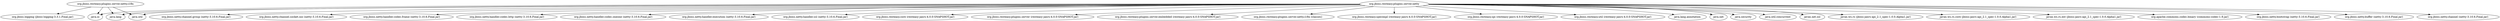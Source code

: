 digraph "classes" {
    // Path: /home/rsearls/j1/Resteasy/server-adapters/resteasy-netty/target/classes
   "org.jboss.resteasy.plugins.server.netty"          -> "java.io";
   "org.jboss.resteasy.plugins.server.netty"          -> "java.lang";
   "org.jboss.resteasy.plugins.server.netty"          -> "java.lang.annotation";
   "org.jboss.resteasy.plugins.server.netty"          -> "java.net";
   "org.jboss.resteasy.plugins.server.netty"          -> "java.security";
   "org.jboss.resteasy.plugins.server.netty"          -> "java.util";
   "org.jboss.resteasy.plugins.server.netty"          -> "java.util.concurrent";
   "org.jboss.resteasy.plugins.server.netty"          -> "javax.net.ssl";
   "org.jboss.resteasy.plugins.server.netty"          -> "javax.ws.rs (jboss-jaxrs-api_2.1_spec-1.0.0.Alpha1.jar)";
   "org.jboss.resteasy.plugins.server.netty"          -> "javax.ws.rs.core (jboss-jaxrs-api_2.1_spec-1.0.0.Alpha1.jar)";
   "org.jboss.resteasy.plugins.server.netty"          -> "javax.ws.rs.ext (jboss-jaxrs-api_2.1_spec-1.0.0.Alpha1.jar)";
   "org.jboss.resteasy.plugins.server.netty"          -> "org.apache.commons.codec.binary (commons-codec-1.9.jar)";
   "org.jboss.resteasy.plugins.server.netty"          -> "org.jboss.netty.bootstrap (netty-3.10.6.Final.jar)";
   "org.jboss.resteasy.plugins.server.netty"          -> "org.jboss.netty.buffer (netty-3.10.6.Final.jar)";
   "org.jboss.resteasy.plugins.server.netty"          -> "org.jboss.netty.channel (netty-3.10.6.Final.jar)";
   "org.jboss.resteasy.plugins.server.netty"          -> "org.jboss.netty.channel.group (netty-3.10.6.Final.jar)";
   "org.jboss.resteasy.plugins.server.netty"          -> "org.jboss.netty.channel.socket.nio (netty-3.10.6.Final.jar)";
   "org.jboss.resteasy.plugins.server.netty"          -> "org.jboss.netty.handler.codec.frame (netty-3.10.6.Final.jar)";
   "org.jboss.resteasy.plugins.server.netty"          -> "org.jboss.netty.handler.codec.http (netty-3.10.6.Final.jar)";
   "org.jboss.resteasy.plugins.server.netty"          -> "org.jboss.netty.handler.codec.oneone (netty-3.10.6.Final.jar)";
   "org.jboss.resteasy.plugins.server.netty"          -> "org.jboss.netty.handler.execution (netty-3.10.6.Final.jar)";
   "org.jboss.resteasy.plugins.server.netty"          -> "org.jboss.netty.handler.ssl (netty-3.10.6.Final.jar)";
   "org.jboss.resteasy.plugins.server.netty"          -> "org.jboss.resteasy.core (resteasy-jaxrs-4.0.0-SNAPSHOT.jar)";
   "org.jboss.resteasy.plugins.server.netty"          -> "org.jboss.resteasy.plugins.server (resteasy-jaxrs-4.0.0-SNAPSHOT.jar)";
   "org.jboss.resteasy.plugins.server.netty"          -> "org.jboss.resteasy.plugins.server.embedded (resteasy-jaxrs-4.0.0-SNAPSHOT.jar)";
   "org.jboss.resteasy.plugins.server.netty"          -> "org.jboss.resteasy.plugins.server.netty.i18n (classes)";
   "org.jboss.resteasy.plugins.server.netty"          -> "org.jboss.resteasy.specimpl (resteasy-jaxrs-4.0.0-SNAPSHOT.jar)";
   "org.jboss.resteasy.plugins.server.netty"          -> "org.jboss.resteasy.spi (resteasy-jaxrs-4.0.0-SNAPSHOT.jar)";
   "org.jboss.resteasy.plugins.server.netty"          -> "org.jboss.resteasy.util (resteasy-jaxrs-4.0.0-SNAPSHOT.jar)";
   "org.jboss.resteasy.plugins.server.netty.i18n"     -> "java.io";
   "org.jboss.resteasy.plugins.server.netty.i18n"     -> "java.lang";
   "org.jboss.resteasy.plugins.server.netty.i18n"     -> "java.util";
   "org.jboss.resteasy.plugins.server.netty.i18n"     -> "org.jboss.logging (jboss-logging-3.3.1.Final.jar)";
}
